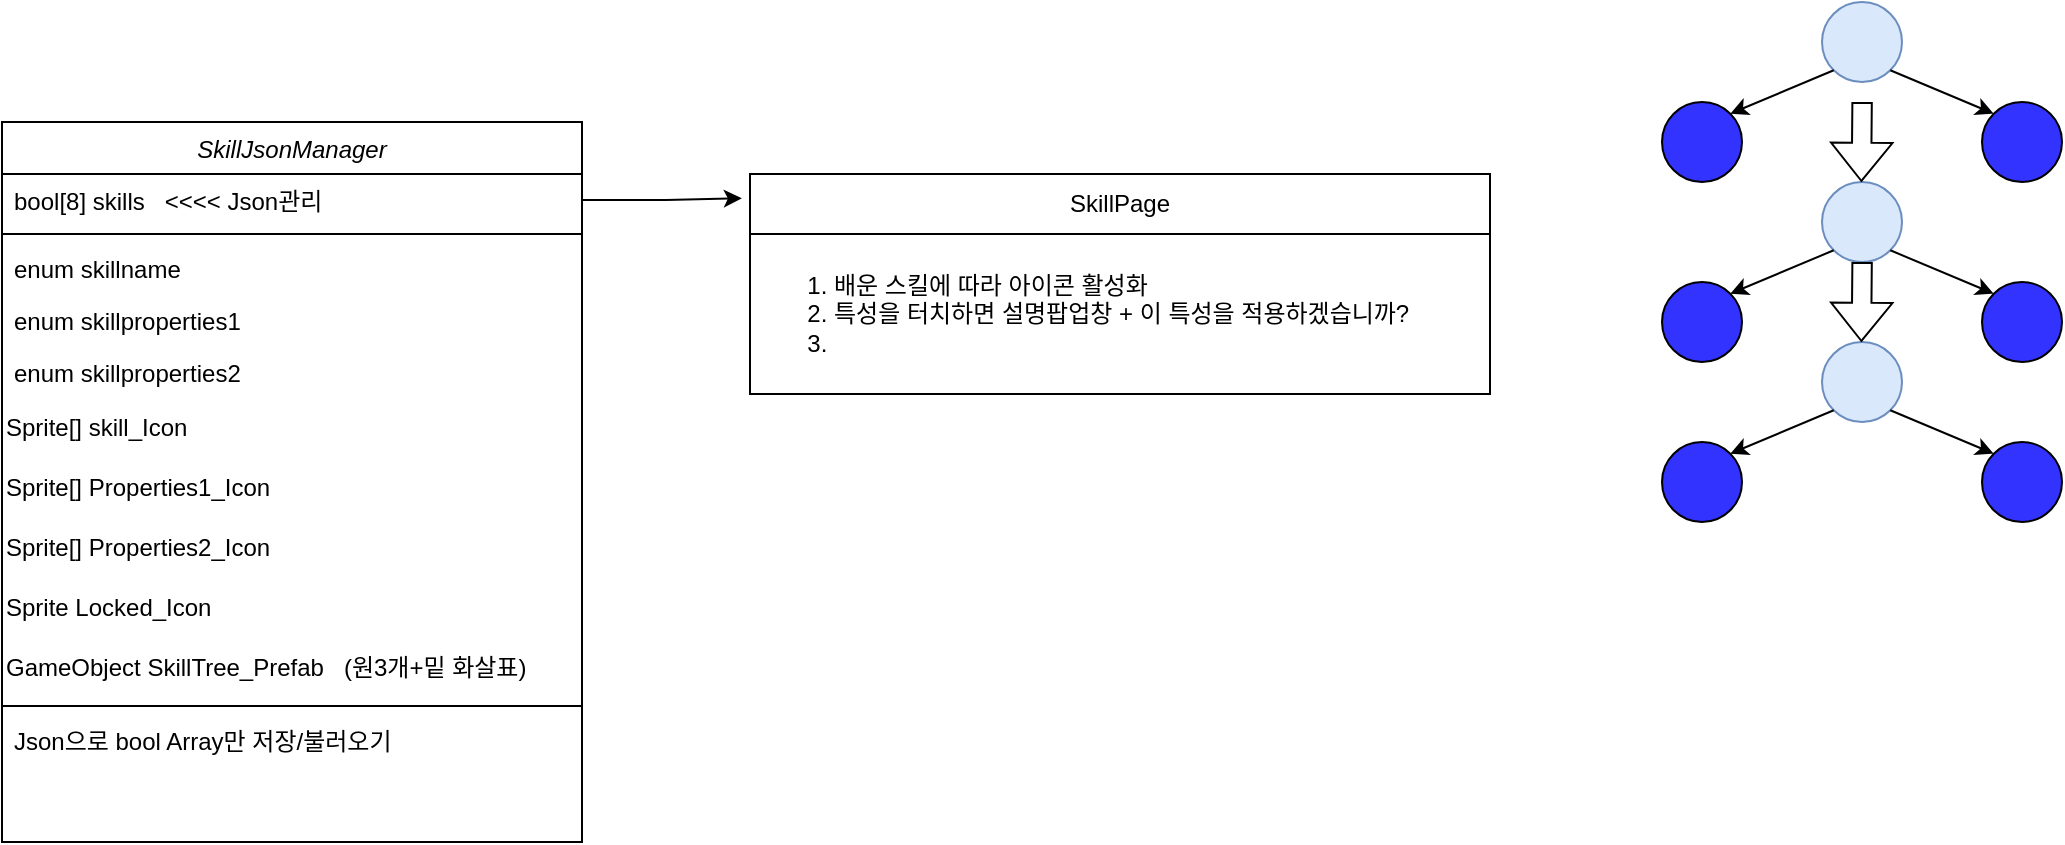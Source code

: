 <mxfile version="21.1.1" type="github">
  <diagram id="C5RBs43oDa-KdzZeNtuy" name="Page-1">
    <mxGraphModel dx="1050" dy="541" grid="1" gridSize="10" guides="1" tooltips="1" connect="1" arrows="1" fold="1" page="1" pageScale="1" pageWidth="827" pageHeight="1169" math="0" shadow="0">
      <root>
        <mxCell id="WIyWlLk6GJQsqaUBKTNV-0" />
        <mxCell id="WIyWlLk6GJQsqaUBKTNV-1" parent="WIyWlLk6GJQsqaUBKTNV-0" />
        <mxCell id="zkfFHV4jXpPFQw0GAbJ--0" value="SkillJsonManager" style="swimlane;fontStyle=2;align=center;verticalAlign=top;childLayout=stackLayout;horizontal=1;startSize=26;horizontalStack=0;resizeParent=1;resizeLast=0;collapsible=1;marginBottom=0;rounded=0;shadow=0;strokeWidth=1;" parent="WIyWlLk6GJQsqaUBKTNV-1" vertex="1">
          <mxGeometry x="40" y="90" width="290" height="360" as="geometry">
            <mxRectangle x="230" y="140" width="160" height="26" as="alternateBounds" />
          </mxGeometry>
        </mxCell>
        <mxCell id="zkfFHV4jXpPFQw0GAbJ--1" value="bool[8] skills   &lt;&lt;&lt;&lt; Json관리" style="text;align=left;verticalAlign=top;spacingLeft=4;spacingRight=4;overflow=hidden;rotatable=0;points=[[0,0.5],[1,0.5]];portConstraint=eastwest;" parent="zkfFHV4jXpPFQw0GAbJ--0" vertex="1">
          <mxGeometry y="26" width="290" height="26" as="geometry" />
        </mxCell>
        <mxCell id="8nrmdCKxqJNX-sru3NF3-36" value="" style="line;html=1;strokeWidth=1;align=left;verticalAlign=middle;spacingTop=-1;spacingLeft=3;spacingRight=3;rotatable=0;labelPosition=right;points=[];portConstraint=eastwest;" vertex="1" parent="zkfFHV4jXpPFQw0GAbJ--0">
          <mxGeometry y="52" width="290" height="8" as="geometry" />
        </mxCell>
        <mxCell id="zkfFHV4jXpPFQw0GAbJ--2" value="enum skillname" style="text;align=left;verticalAlign=top;spacingLeft=4;spacingRight=4;overflow=hidden;rotatable=0;points=[[0,0.5],[1,0.5]];portConstraint=eastwest;rounded=0;shadow=0;html=0;" parent="zkfFHV4jXpPFQw0GAbJ--0" vertex="1">
          <mxGeometry y="60" width="290" height="26" as="geometry" />
        </mxCell>
        <mxCell id="zkfFHV4jXpPFQw0GAbJ--3" value="enum skillproperties1&#xa;" style="text;align=left;verticalAlign=top;spacingLeft=4;spacingRight=4;overflow=hidden;rotatable=0;points=[[0,0.5],[1,0.5]];portConstraint=eastwest;rounded=0;shadow=0;html=0;" parent="zkfFHV4jXpPFQw0GAbJ--0" vertex="1">
          <mxGeometry y="86" width="290" height="26" as="geometry" />
        </mxCell>
        <mxCell id="8nrmdCKxqJNX-sru3NF3-1" value="enum skillproperties2&#xa;" style="text;align=left;verticalAlign=top;spacingLeft=4;spacingRight=4;overflow=hidden;rotatable=0;points=[[0,0.5],[1,0.5]];portConstraint=eastwest;rounded=0;shadow=0;html=0;" vertex="1" parent="zkfFHV4jXpPFQw0GAbJ--0">
          <mxGeometry y="112" width="290" height="26" as="geometry" />
        </mxCell>
        <mxCell id="8nrmdCKxqJNX-sru3NF3-12" value="Sprite[] skill_Icon" style="text;html=1;strokeColor=none;fillColor=none;align=left;verticalAlign=middle;whiteSpace=wrap;rounded=0;" vertex="1" parent="zkfFHV4jXpPFQw0GAbJ--0">
          <mxGeometry y="138" width="290" height="30" as="geometry" />
        </mxCell>
        <mxCell id="8nrmdCKxqJNX-sru3NF3-13" value="Sprite[] Properties1_Icon" style="text;html=1;align=left;verticalAlign=middle;resizable=0;points=[];autosize=1;strokeColor=none;fillColor=none;" vertex="1" parent="zkfFHV4jXpPFQw0GAbJ--0">
          <mxGeometry y="168" width="290" height="30" as="geometry" />
        </mxCell>
        <mxCell id="8nrmdCKxqJNX-sru3NF3-37" value="Sprite[] Properties2_Icon" style="text;html=1;align=left;verticalAlign=middle;resizable=0;points=[];autosize=1;strokeColor=none;fillColor=none;" vertex="1" parent="zkfFHV4jXpPFQw0GAbJ--0">
          <mxGeometry y="198" width="290" height="30" as="geometry" />
        </mxCell>
        <mxCell id="8nrmdCKxqJNX-sru3NF3-39" value="Sprite Locked_Icon" style="text;html=1;strokeColor=none;fillColor=none;align=left;verticalAlign=middle;whiteSpace=wrap;rounded=0;" vertex="1" parent="zkfFHV4jXpPFQw0GAbJ--0">
          <mxGeometry y="228" width="290" height="30" as="geometry" />
        </mxCell>
        <mxCell id="8nrmdCKxqJNX-sru3NF3-40" value="GameObject SkillTree_Prefab&amp;nbsp; &amp;nbsp;(원3개+밑 화살표)" style="text;html=1;strokeColor=none;fillColor=none;align=left;verticalAlign=middle;whiteSpace=wrap;rounded=0;" vertex="1" parent="zkfFHV4jXpPFQw0GAbJ--0">
          <mxGeometry y="258" width="290" height="30" as="geometry" />
        </mxCell>
        <mxCell id="zkfFHV4jXpPFQw0GAbJ--4" value="" style="line;html=1;strokeWidth=1;align=left;verticalAlign=middle;spacingTop=-1;spacingLeft=3;spacingRight=3;rotatable=0;labelPosition=right;points=[];portConstraint=eastwest;" parent="zkfFHV4jXpPFQw0GAbJ--0" vertex="1">
          <mxGeometry y="288" width="290" height="8" as="geometry" />
        </mxCell>
        <mxCell id="zkfFHV4jXpPFQw0GAbJ--5" value="Json으로 bool Array만 저장/불러오기" style="text;align=left;verticalAlign=top;spacingLeft=4;spacingRight=4;overflow=hidden;rotatable=0;points=[[0,0.5],[1,0.5]];portConstraint=eastwest;" parent="zkfFHV4jXpPFQw0GAbJ--0" vertex="1">
          <mxGeometry y="296" width="290" height="26" as="geometry" />
        </mxCell>
        <mxCell id="8nrmdCKxqJNX-sru3NF3-2" value="SkillPage" style="swimlane;fontStyle=0;childLayout=stackLayout;horizontal=1;startSize=30;horizontalStack=0;resizeParent=1;resizeParentMax=0;resizeLast=0;collapsible=1;marginBottom=0;whiteSpace=wrap;html=1;fillColor=none;" vertex="1" parent="WIyWlLk6GJQsqaUBKTNV-1">
          <mxGeometry x="414" y="116" width="370" height="110" as="geometry">
            <mxRectangle x="510" y="106" width="90" height="30" as="alternateBounds" />
          </mxGeometry>
        </mxCell>
        <mxCell id="8nrmdCKxqJNX-sru3NF3-35" value="&lt;ol&gt;&lt;li&gt;배운 스킬에 따라 아이콘 활성화&lt;/li&gt;&lt;li&gt;특성을 터치하면 설명팝업창 + 이 특성을 적용하겠습니까?&lt;/li&gt;&lt;li&gt;&lt;br&gt;&lt;/li&gt;&lt;/ol&gt;" style="text;html=1;align=left;verticalAlign=middle;resizable=0;points=[];autosize=1;strokeColor=none;fillColor=none;" vertex="1" parent="8nrmdCKxqJNX-sru3NF3-2">
          <mxGeometry y="30" width="370" height="80" as="geometry" />
        </mxCell>
        <mxCell id="8nrmdCKxqJNX-sru3NF3-6" style="edgeStyle=orthogonalEdgeStyle;rounded=0;orthogonalLoop=1;jettySize=auto;html=1;entryX=-0.011;entryY=0.11;entryDx=0;entryDy=0;entryPerimeter=0;" edge="1" parent="WIyWlLk6GJQsqaUBKTNV-1" source="zkfFHV4jXpPFQw0GAbJ--1" target="8nrmdCKxqJNX-sru3NF3-2">
          <mxGeometry relative="1" as="geometry">
            <mxPoint x="380" y="170" as="sourcePoint" />
          </mxGeometry>
        </mxCell>
        <mxCell id="8nrmdCKxqJNX-sru3NF3-14" value="" style="ellipse;whiteSpace=wrap;html=1;fillColor=#dae8fc;strokeColor=#6c8ebf;" vertex="1" parent="WIyWlLk6GJQsqaUBKTNV-1">
          <mxGeometry x="950" y="30" width="40" height="40" as="geometry" />
        </mxCell>
        <mxCell id="8nrmdCKxqJNX-sru3NF3-17" value="" style="ellipse;whiteSpace=wrap;html=1;fillColor=#3333FF;" vertex="1" parent="WIyWlLk6GJQsqaUBKTNV-1">
          <mxGeometry x="870" y="80" width="40" height="40" as="geometry" />
        </mxCell>
        <mxCell id="8nrmdCKxqJNX-sru3NF3-18" value="" style="ellipse;whiteSpace=wrap;html=1;fillColor=#3333FF;" vertex="1" parent="WIyWlLk6GJQsqaUBKTNV-1">
          <mxGeometry x="1030" y="80" width="40" height="40" as="geometry" />
        </mxCell>
        <mxCell id="8nrmdCKxqJNX-sru3NF3-20" value="" style="endArrow=classic;html=1;rounded=0;exitX=0;exitY=1;exitDx=0;exitDy=0;entryX=1;entryY=0;entryDx=0;entryDy=0;" edge="1" parent="WIyWlLk6GJQsqaUBKTNV-1" source="8nrmdCKxqJNX-sru3NF3-14" target="8nrmdCKxqJNX-sru3NF3-17">
          <mxGeometry width="50" height="50" relative="1" as="geometry">
            <mxPoint x="830" y="90" as="sourcePoint" />
            <mxPoint x="770" y="110" as="targetPoint" />
          </mxGeometry>
        </mxCell>
        <mxCell id="8nrmdCKxqJNX-sru3NF3-21" value="" style="endArrow=classic;html=1;rounded=0;exitX=1;exitY=1;exitDx=0;exitDy=0;entryX=0;entryY=0;entryDx=0;entryDy=0;" edge="1" parent="WIyWlLk6GJQsqaUBKTNV-1" source="8nrmdCKxqJNX-sru3NF3-14" target="8nrmdCKxqJNX-sru3NF3-18">
          <mxGeometry width="50" height="50" relative="1" as="geometry">
            <mxPoint x="1030" y="60" as="sourcePoint" />
            <mxPoint x="1020" y="90" as="targetPoint" />
          </mxGeometry>
        </mxCell>
        <mxCell id="8nrmdCKxqJNX-sru3NF3-22" value="" style="ellipse;whiteSpace=wrap;html=1;fillColor=#dae8fc;strokeColor=#6c8ebf;" vertex="1" parent="WIyWlLk6GJQsqaUBKTNV-1">
          <mxGeometry x="950" y="120" width="40" height="40" as="geometry" />
        </mxCell>
        <mxCell id="8nrmdCKxqJNX-sru3NF3-23" value="" style="ellipse;whiteSpace=wrap;html=1;fillColor=#3333FF;" vertex="1" parent="WIyWlLk6GJQsqaUBKTNV-1">
          <mxGeometry x="870" y="170" width="40" height="40" as="geometry" />
        </mxCell>
        <mxCell id="8nrmdCKxqJNX-sru3NF3-24" value="" style="ellipse;whiteSpace=wrap;html=1;fillColor=#3333FF;" vertex="1" parent="WIyWlLk6GJQsqaUBKTNV-1">
          <mxGeometry x="1030" y="170" width="40" height="40" as="geometry" />
        </mxCell>
        <mxCell id="8nrmdCKxqJNX-sru3NF3-25" value="" style="endArrow=classic;html=1;rounded=0;exitX=0;exitY=1;exitDx=0;exitDy=0;entryX=1;entryY=0;entryDx=0;entryDy=0;" edge="1" source="8nrmdCKxqJNX-sru3NF3-22" target="8nrmdCKxqJNX-sru3NF3-23" parent="WIyWlLk6GJQsqaUBKTNV-1">
          <mxGeometry width="50" height="50" relative="1" as="geometry">
            <mxPoint x="830" y="180" as="sourcePoint" />
            <mxPoint x="770" y="200" as="targetPoint" />
          </mxGeometry>
        </mxCell>
        <mxCell id="8nrmdCKxqJNX-sru3NF3-26" value="" style="endArrow=classic;html=1;rounded=0;exitX=1;exitY=1;exitDx=0;exitDy=0;entryX=0;entryY=0;entryDx=0;entryDy=0;" edge="1" source="8nrmdCKxqJNX-sru3NF3-22" target="8nrmdCKxqJNX-sru3NF3-24" parent="WIyWlLk6GJQsqaUBKTNV-1">
          <mxGeometry width="50" height="50" relative="1" as="geometry">
            <mxPoint x="1030" y="150" as="sourcePoint" />
            <mxPoint x="984" y="173" as="targetPoint" />
          </mxGeometry>
        </mxCell>
        <mxCell id="8nrmdCKxqJNX-sru3NF3-27" value="" style="ellipse;whiteSpace=wrap;html=1;fillColor=#dae8fc;strokeColor=#6c8ebf;" vertex="1" parent="WIyWlLk6GJQsqaUBKTNV-1">
          <mxGeometry x="950" y="200" width="40" height="40" as="geometry" />
        </mxCell>
        <mxCell id="8nrmdCKxqJNX-sru3NF3-28" value="" style="ellipse;whiteSpace=wrap;html=1;fillColor=#3333FF;" vertex="1" parent="WIyWlLk6GJQsqaUBKTNV-1">
          <mxGeometry x="870" y="250" width="40" height="40" as="geometry" />
        </mxCell>
        <mxCell id="8nrmdCKxqJNX-sru3NF3-29" value="" style="ellipse;whiteSpace=wrap;html=1;fillColor=#3333FF;" vertex="1" parent="WIyWlLk6GJQsqaUBKTNV-1">
          <mxGeometry x="1030" y="250" width="40" height="40" as="geometry" />
        </mxCell>
        <mxCell id="8nrmdCKxqJNX-sru3NF3-30" value="" style="endArrow=classic;html=1;rounded=0;exitX=0;exitY=1;exitDx=0;exitDy=0;entryX=1;entryY=0;entryDx=0;entryDy=0;" edge="1" source="8nrmdCKxqJNX-sru3NF3-27" target="8nrmdCKxqJNX-sru3NF3-28" parent="WIyWlLk6GJQsqaUBKTNV-1">
          <mxGeometry width="50" height="50" relative="1" as="geometry">
            <mxPoint x="830" y="260" as="sourcePoint" />
            <mxPoint x="770" y="280" as="targetPoint" />
          </mxGeometry>
        </mxCell>
        <mxCell id="8nrmdCKxqJNX-sru3NF3-31" value="" style="endArrow=classic;html=1;rounded=0;exitX=1;exitY=1;exitDx=0;exitDy=0;entryX=0;entryY=0;entryDx=0;entryDy=0;" edge="1" source="8nrmdCKxqJNX-sru3NF3-27" target="8nrmdCKxqJNX-sru3NF3-29" parent="WIyWlLk6GJQsqaUBKTNV-1">
          <mxGeometry width="50" height="50" relative="1" as="geometry">
            <mxPoint x="1030" y="230" as="sourcePoint" />
            <mxPoint x="984" y="253" as="targetPoint" />
          </mxGeometry>
        </mxCell>
        <mxCell id="8nrmdCKxqJNX-sru3NF3-32" value="" style="shape=flexArrow;endArrow=classic;html=1;rounded=0;width=9.714;endSize=6.034;" edge="1" parent="WIyWlLk6GJQsqaUBKTNV-1">
          <mxGeometry width="50" height="50" relative="1" as="geometry">
            <mxPoint x="970.05" y="80" as="sourcePoint" />
            <mxPoint x="969.71" y="120" as="targetPoint" />
          </mxGeometry>
        </mxCell>
        <mxCell id="8nrmdCKxqJNX-sru3NF3-33" value="" style="shape=flexArrow;endArrow=classic;html=1;rounded=0;width=9.714;endSize=6.034;" edge="1" parent="WIyWlLk6GJQsqaUBKTNV-1">
          <mxGeometry width="50" height="50" relative="1" as="geometry">
            <mxPoint x="970.05" y="160" as="sourcePoint" />
            <mxPoint x="969.71" y="200" as="targetPoint" />
          </mxGeometry>
        </mxCell>
      </root>
    </mxGraphModel>
  </diagram>
</mxfile>

